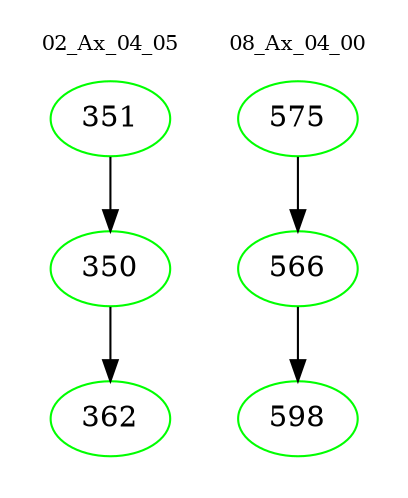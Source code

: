 digraph{
subgraph cluster_0 {
color = white
label = "02_Ax_04_05";
fontsize=10;
T0_351 [label="351", color="green"]
T0_351 -> T0_350 [color="black"]
T0_350 [label="350", color="green"]
T0_350 -> T0_362 [color="black"]
T0_362 [label="362", color="green"]
}
subgraph cluster_1 {
color = white
label = "08_Ax_04_00";
fontsize=10;
T1_575 [label="575", color="green"]
T1_575 -> T1_566 [color="black"]
T1_566 [label="566", color="green"]
T1_566 -> T1_598 [color="black"]
T1_598 [label="598", color="green"]
}
}
